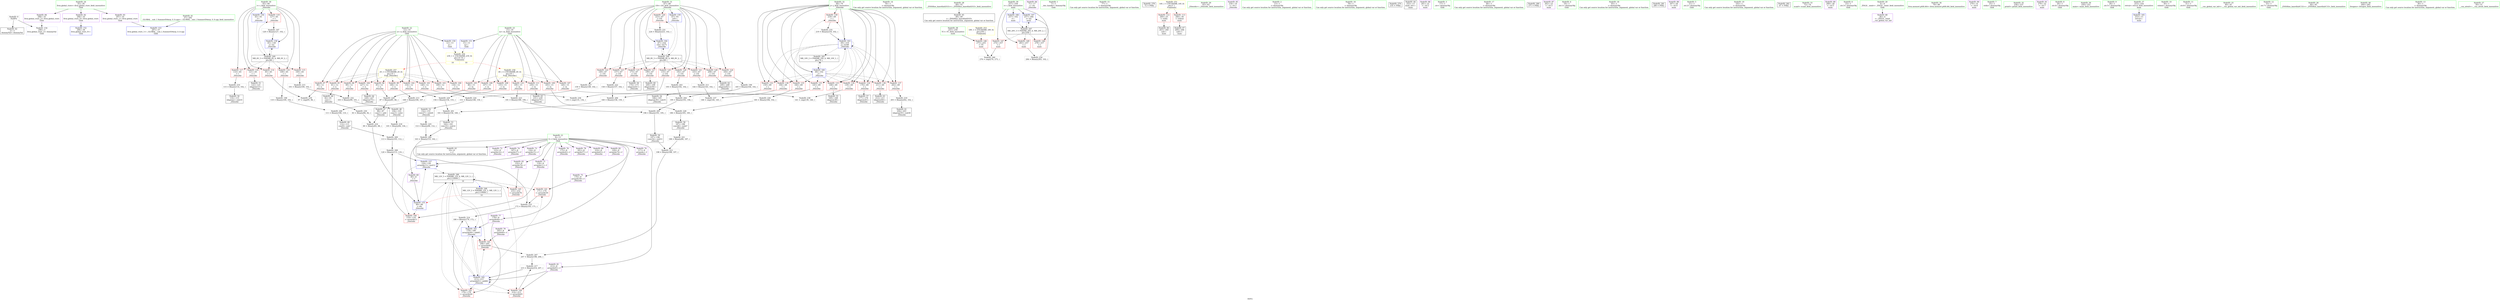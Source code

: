 digraph "SVFG" {
	label="SVFG";

	Node0x5602db6a8f30 [shape=record,color=grey,label="{NodeID: 0\nNullPtr}"];
	Node0x5602db6a8f30 -> Node0x5602db6c40f0[style=solid];
	Node0x5602db6a8f30 -> Node0x5602db6cbe10[style=solid];
	Node0x5602db6c4730 [shape=record,color=red,label="{NodeID: 97\n96\<--12\n\<--n\n_Z4workv\n}"];
	Node0x5602db6c4730 -> Node0x5602db6c95e0[style=solid];
	Node0x5602db6c2610 [shape=record,color=green,label="{NodeID: 14\n76\<--1\n\<--dummyObj\nCan only get source location for instruction, argument, global var or function.}"];
	Node0x5602db6c5290 [shape=record,color=red,label="{NodeID: 111\n230\<--15\n\<--m\n_Z4workv\n}"];
	Node0x5602db6c5290 -> Node0x5602db6c6450[style=solid];
	Node0x5602db6c3410 [shape=record,color=green,label="{NodeID: 28\n49\<--55\n_ZNSt8ios_base4InitD1Ev\<--_ZNSt8ios_base4InitD1Ev_field_insensitive\n}"];
	Node0x5602db6c3410 -> Node0x5602db6c43c0[style=solid];
	Node0x5602db6d0070 [shape=record,color=grey,label="{NodeID: 208\n120 = Binary(113, 119, )\n}"];
	Node0x5602db6d0070 -> Node0x5602db6cc0b0[style=solid];
	Node0x5602db6ca5c0 [shape=record,color=red,label="{NodeID: 125\n173\<--67\n\<--i16\n_Z4workv\n}"];
	Node0x5602db6ca5c0 -> Node0x5602db6c5d00[style=solid];
	Node0x5602db6c40f0 [shape=record,color=black,label="{NodeID: 42\n2\<--3\ndummyVal\<--dummyVal\n}"];
	Node0x5602db6d1570 [shape=record,color=grey,label="{NodeID: 222\n158 = Binary(157, 102, )\n}"];
	Node0x5602db6d1570 -> Node0x5602db6cfd70[style=solid];
	Node0x5602db6cb120 [shape=record,color=red,label="{NodeID: 139\n218\<--69\n\<--j\n_Z4workv\n}"];
	Node0x5602db6cb120 -> Node0x5602db6c8fe0[style=solid];
	Node0x5602db6c5d00 [shape=record,color=black,label="{NodeID: 56\n174\<--173\nidxprom41\<--\n_Z4workv\n}"];
	Node0x5602db6c9160 [shape=record,color=grey,label="{NodeID: 236\n135 = cmp(133, 134, )\n}"];
	Node0x5602db6cbd10 [shape=record,color=blue,label="{NodeID: 153\n297\<--37\nllvm.global_ctors_1\<--_GLOBAL__sub_I_SummerDAway_0_0.cpp\nGlob }"];
	Node0x5602db6c6860 [shape=record,color=purple,label="{NodeID: 70\n117\<--8\narrayidx\<--f\n_Z4workv\n}"];
	Node0x5602db6cc8d0 [shape=record,color=blue,label="{NodeID: 167\n257\<--284\ni\<--inc\nmain\n}"];
	Node0x5602db6cc8d0 -> Node0x5602db6ddff0[style=dashed];
	Node0x5602db6c73c0 [shape=record,color=purple,label="{NodeID: 84\n71\<--17\n\<--.str\n_Z4workv\n}"];
	Node0x5602db6a9140 [shape=record,color=green,label="{NodeID: 1\n7\<--1\n__dso_handle\<--dummyObj\nGlob }"];
	Node0x5602db6c4800 [shape=record,color=red,label="{NodeID: 98\n99\<--12\n\<--n\n_Z4workv\n}"];
	Node0x5602db6c4800 -> Node0x5602db6d2470[style=solid];
	Node0x5602db6c2710 [shape=record,color=green,label="{NodeID: 15\n77\<--1\n\<--dummyObj\nCan only get source location for instruction, argument, global var or function.}"];
	Node0x5602db6e9e50 [shape=record,color=black,label="{NodeID: 278\n72 = PHI()\n}"];
	Node0x5602db6c5360 [shape=record,color=red,label="{NodeID: 112\n260\<--25\n\<--stdin\nmain\n}"];
	Node0x5602db6c5360 -> Node0x5602db6c6520[style=solid];
	Node0x5602db6c3510 [shape=record,color=green,label="{NodeID: 29\n62\<--63\n_Z4workv\<--_Z4workv_field_insensitive\n}"];
	Node0x5602db6d01f0 [shape=record,color=grey,label="{NodeID: 209\n113 = Binary(105, 112, )\n}"];
	Node0x5602db6d01f0 -> Node0x5602db6d0070[style=solid];
	Node0x5602db6ca690 [shape=record,color=red,label="{NodeID: 126\n192\<--67\n\<--i16\n_Z4workv\n}"];
	Node0x5602db6ca690 -> Node0x5602db6c8a10[style=solid];
	Node0x5602db6c41f0 [shape=record,color=black,label="{NodeID: 43\n10\<--8\n\<--f\nCan only get source location for instruction, argument, global var or function.}"];
	Node0x5602db6d16f0 [shape=record,color=grey,label="{NodeID: 223\n191 = Binary(189, 190, )\n}"];
	Node0x5602db6d16f0 -> Node0x5602db6c8d10[style=solid];
	Node0x5602db6cb1f0 [shape=record,color=red,label="{NodeID: 140\n119\<--118\n\<--arrayidx11\n_Z4workv\n}"];
	Node0x5602db6cb1f0 -> Node0x5602db6d0070[style=solid];
	Node0x5602db6c5dd0 [shape=record,color=black,label="{NodeID: 57\n177\<--176\nidxprom43\<--\n_Z4workv\n}"];
	Node0x5602db6c92e0 [shape=record,color=grey,label="{NodeID: 237\n146 = cmp(144, 145, )\n}"];
	Node0x5602db6cbe10 [shape=record,color=blue, style = dotted,label="{NodeID: 154\n298\<--3\nllvm.global_ctors_2\<--dummyVal\nGlob }"];
	Node0x5602db6c6930 [shape=record,color=purple,label="{NodeID: 71\n118\<--8\narrayidx11\<--f\n_Z4workv\n}"];
	Node0x5602db6c6930 -> Node0x5602db6cb1f0[style=solid];
	Node0x5602db6df3f0 [shape=record,color=yellow,style=double,label="{NodeID: 251\n14V_1 = ENCHI(MR_14V_0)\npts\{1 \}\nFun[main]}"];
	Node0x5602db6df3f0 -> Node0x5602db6c5360[style=dashed];
	Node0x5602db6df3f0 -> Node0x5602db6c5430[style=dashed];
	Node0x5602db6c7490 [shape=record,color=purple,label="{NodeID: 85\n234\<--19\n\<--.str.1\n_Z4workv\n}"];
	Node0x5602db6c1730 [shape=record,color=green,label="{NodeID: 2\n13\<--1\n\<--dummyObj\nCan only get source location for instruction, argument, global var or function.}"];
	Node0x5602db6c48d0 [shape=record,color=red,label="{NodeID: 99\n106\<--12\n\<--n\n_Z4workv\n}"];
	Node0x5602db6c48d0 -> Node0x5602db6d07f0[style=solid];
	Node0x5602db6c2810 [shape=record,color=green,label="{NodeID: 16\n78\<--1\n\<--dummyObj\nCan only get source location for instruction, argument, global var or function.}"];
	Node0x5602db6e9f50 [shape=record,color=black,label="{NodeID: 279\n235 = PHI()\n}"];
	Node0x5602db6c5430 [shape=record,color=red,label="{NodeID: 113\n266\<--30\n\<--stdout\nmain\n}"];
	Node0x5602db6c5430 -> Node0x5602db6c65f0[style=solid];
	Node0x5602db6c3610 [shape=record,color=green,label="{NodeID: 30\n65\<--66\ni\<--i_field_insensitive\n_Z4workv\n}"];
	Node0x5602db6c3610 -> Node0x5602db6c5500[style=solid];
	Node0x5602db6c3610 -> Node0x5602db6c55d0[style=solid];
	Node0x5602db6c3610 -> Node0x5602db6c9e70[style=solid];
	Node0x5602db6c3610 -> Node0x5602db6c9f40[style=solid];
	Node0x5602db6c3610 -> Node0x5602db6ca010[style=solid];
	Node0x5602db6c3610 -> Node0x5602db6ca0e0[style=solid];
	Node0x5602db6c3610 -> Node0x5602db6cbfe0[style=solid];
	Node0x5602db6c3610 -> Node0x5602db6cc180[style=solid];
	Node0x5602db6d0370 [shape=record,color=grey,label="{NodeID: 210\n115 = Binary(114, 102, )\n}"];
	Node0x5602db6d0370 -> Node0x5602db6c5820[style=solid];
	Node0x5602db6ca760 [shape=record,color=red,label="{NodeID: 127\n199\<--67\n\<--i16\n_Z4workv\n}"];
	Node0x5602db6ca760 -> Node0x5602db6c6040[style=solid];
	Node0x5602db6c42f0 [shape=record,color=black,label="{NodeID: 44\n252\<--13\nmain_ret\<--\nmain\n}"];
	Node0x5602db6d1870 [shape=record,color=grey,label="{NodeID: 224\n151 = Binary(148, 150, )\n}"];
	Node0x5602db6d1870 -> Node0x5602db6c59c0[style=solid];
	Node0x5602db6cb2c0 [shape=record,color=red,label="{NodeID: 141\n171\<--170\n\<--arrayidx39\n_Z4workv\n}"];
	Node0x5602db6cb2c0 -> Node0x5602db6d25f0[style=solid];
	Node0x5602db6c5ea0 [shape=record,color=black,label="{NodeID: 58\n187\<--186\nconv48\<--sub47\n_Z4workv\n}"];
	Node0x5602db6c5ea0 -> Node0x5602db6d13f0[style=solid];
	Node0x5602db6c9460 [shape=record,color=grey,label="{NodeID: 238\n141 = cmp(139, 140, )\n}"];
	Node0x5602db6cbf10 [shape=record,color=blue,label="{NodeID: 155\n90\<--89\n\<--div\n_Z4workv\n}"];
	Node0x5602db6cbf10 -> Node0x5602db6cb1f0[style=dashed];
	Node0x5602db6cbf10 -> Node0x5602db6cc0b0[style=dashed];
	Node0x5602db6cbf10 -> Node0x5602db6ddaf0[style=dashed];
	Node0x5602db6c6a00 [shape=record,color=purple,label="{NodeID: 72\n123\<--8\narrayidx14\<--f\n_Z4workv\n}"];
	Node0x5602db6c7560 [shape=record,color=purple,label="{NodeID: 86\n261\<--21\n\<--.str.2\nmain\n}"];
	Node0x5602db6c17c0 [shape=record,color=green,label="{NodeID: 3\n17\<--1\n.str\<--dummyObj\nGlob }"];
	Node0x5602db6c49a0 [shape=record,color=red,label="{NodeID: 100\n134\<--12\n\<--n\n_Z4workv\n}"];
	Node0x5602db6c49a0 -> Node0x5602db6c9160[style=solid];
	Node0x5602db6c2910 [shape=record,color=green,label="{NodeID: 17\n84\<--1\n\<--dummyObj\nCan only get source location for instruction, argument, global var or function.}"];
	Node0x5602db6ea050 [shape=record,color=black,label="{NodeID: 280\n271 = PHI()\n}"];
	Node0x5602db6c8110 [shape=record,color=grey,label="{NodeID: 197\n128 = Binary(127, 102, )\n}"];
	Node0x5602db6c8110 -> Node0x5602db6cc180[style=solid];
	Node0x5602db6c5500 [shape=record,color=red,label="{NodeID: 114\n95\<--65\n\<--i\n_Z4workv\n}"];
	Node0x5602db6c5500 -> Node0x5602db6c95e0[style=solid];
	Node0x5602db6c36e0 [shape=record,color=green,label="{NodeID: 31\n67\<--68\ni16\<--i16_field_insensitive\n_Z4workv\n}"];
	Node0x5602db6c36e0 -> Node0x5602db6ca1b0[style=solid];
	Node0x5602db6c36e0 -> Node0x5602db6ca280[style=solid];
	Node0x5602db6c36e0 -> Node0x5602db6ca350[style=solid];
	Node0x5602db6c36e0 -> Node0x5602db6ca420[style=solid];
	Node0x5602db6c36e0 -> Node0x5602db6ca4f0[style=solid];
	Node0x5602db6c36e0 -> Node0x5602db6ca5c0[style=solid];
	Node0x5602db6c36e0 -> Node0x5602db6ca690[style=solid];
	Node0x5602db6c36e0 -> Node0x5602db6ca760[style=solid];
	Node0x5602db6c36e0 -> Node0x5602db6ca830[style=solid];
	Node0x5602db6c36e0 -> Node0x5602db6ca900[style=solid];
	Node0x5602db6c36e0 -> Node0x5602db6cc250[style=solid];
	Node0x5602db6c36e0 -> Node0x5602db6cc660[style=solid];
	Node0x5602db6d04f0 [shape=record,color=grey,label="{NodeID: 211\n144 = Binary(143, 102, )\n}"];
	Node0x5602db6d04f0 -> Node0x5602db6c92e0[style=solid];
	Node0x5602db6ca830 [shape=record,color=red,label="{NodeID: 128\n208\<--67\n\<--i16\n_Z4workv\n}"];
	Node0x5602db6ca830 -> Node0x5602db6c61e0[style=solid];
	Node0x5602db6c43c0 [shape=record,color=black,label="{NodeID: 45\n48\<--49\n\<--_ZNSt8ios_base4InitD1Ev\nCan only get source location for instruction, argument, global var or function.}"];
	Node0x5602db6d19f0 [shape=record,color=grey,label="{NodeID: 225\n153 = Binary(84, 152, )\n}"];
	Node0x5602db6d19f0 -> Node0x5602db6c8890[style=solid];
	Node0x5602db6cb390 [shape=record,color=red,label="{NodeID: 142\n179\<--178\n\<--arrayidx44\n_Z4workv\n}"];
	Node0x5602db6cb390 -> Node0x5602db6d0970[style=solid];
	Node0x5602db6c5f70 [shape=record,color=black,label="{NodeID: 59\n197\<--196\nconv54\<--sub53\n_Z4workv\n}"];
	Node0x5602db6c5f70 -> Node0x5602db6d0670[style=solid];
	Node0x5602db6c95e0 [shape=record,color=grey,label="{NodeID: 239\n97 = cmp(95, 96, )\n}"];
	Node0x5602db6cbfe0 [shape=record,color=blue,label="{NodeID: 156\n65\<--93\ni\<--\n_Z4workv\n}"];
	Node0x5602db6cbfe0 -> Node0x5602db6de9f0[style=dashed];
	Node0x5602db6c6ad0 [shape=record,color=purple,label="{NodeID: 73\n124\<--8\narrayidx15\<--f\n_Z4workv\n}"];
	Node0x5602db6c6ad0 -> Node0x5602db6cc0b0[style=solid];
	Node0x5602db6dfff0 [shape=record,color=yellow,style=double,label="{NodeID: 253\n18V_1 = ENCHI(MR_18V_0)\npts\{256 \}\nFun[main]}"];
	Node0x5602db6dfff0 -> Node0x5602db6cb6d0[style=dashed];
	Node0x5602db6c7630 [shape=record,color=purple,label="{NodeID: 87\n262\<--23\n\<--.str.3\nmain\n}"];
	Node0x5602db6c1850 [shape=record,color=green,label="{NodeID: 4\n19\<--1\n.str.1\<--dummyObj\nGlob }"];
	Node0x5602db6c4a70 [shape=record,color=red,label="{NodeID: 101\n148\<--12\n\<--n\n_Z4workv\n}"];
	Node0x5602db6c4a70 -> Node0x5602db6d1870[style=solid];
	Node0x5602db6c2a10 [shape=record,color=green,label="{NodeID: 18\n93\<--1\n\<--dummyObj\nCan only get source location for instruction, argument, global var or function.}"];
	Node0x5602db6ea150 [shape=record,color=black,label="{NodeID: 281\n280 = PHI()\n}"];
	Node0x5602db6c8290 [shape=record,color=grey,label="{NodeID: 198\n110 = Binary(109, 102, )\n}"];
	Node0x5602db6c8290 -> Node0x5602db6c8590[style=solid];
	Node0x5602db6c55d0 [shape=record,color=red,label="{NodeID: 115\n100\<--65\n\<--i\n_Z4workv\n}"];
	Node0x5602db6c55d0 -> Node0x5602db6d0af0[style=solid];
	Node0x5602db6c37b0 [shape=record,color=green,label="{NodeID: 32\n69\<--70\nj\<--j_field_insensitive\n_Z4workv\n}"];
	Node0x5602db6c37b0 -> Node0x5602db6ca9d0[style=solid];
	Node0x5602db6c37b0 -> Node0x5602db6caaa0[style=solid];
	Node0x5602db6c37b0 -> Node0x5602db6cab70[style=solid];
	Node0x5602db6c37b0 -> Node0x5602db6cac40[style=solid];
	Node0x5602db6c37b0 -> Node0x5602db6cad10[style=solid];
	Node0x5602db6c37b0 -> Node0x5602db6cade0[style=solid];
	Node0x5602db6c37b0 -> Node0x5602db6caeb0[style=solid];
	Node0x5602db6c37b0 -> Node0x5602db6caf80[style=solid];
	Node0x5602db6c37b0 -> Node0x5602db6cb050[style=solid];
	Node0x5602db6c37b0 -> Node0x5602db6cb120[style=solid];
	Node0x5602db6c37b0 -> Node0x5602db6cc320[style=solid];
	Node0x5602db6c37b0 -> Node0x5602db6cc590[style=solid];
	Node0x5602db6d0670 [shape=record,color=grey,label="{NodeID: 212\n198 = Binary(188, 197, )\n}"];
	Node0x5602db6d0670 -> Node0x5602db6cfef0[style=solid];
	Node0x5602db6ca900 [shape=record,color=red,label="{NodeID: 129\n223\<--67\n\<--i16\n_Z4workv\n}"];
	Node0x5602db6ca900 -> Node0x5602db6d22f0[style=solid];
	Node0x5602db6c44c0 [shape=record,color=black,label="{NodeID: 46\n82\<--81\nconv\<--\n_Z4workv\n}"];
	Node0x5602db6c44c0 -> Node0x5602db6d2170[style=solid];
	Node0x5602db6d1b70 [shape=record,color=grey,label="{NodeID: 226\n185 = Binary(184, 102, )\n}"];
	Node0x5602db6d1b70 -> Node0x5602db6d1e70[style=solid];
	Node0x5602db6cb460 [shape=record,color=red,label="{NodeID: 143\n206\<--205\n\<--arrayidx60\n_Z4workv\n}"];
	Node0x5602db6cb460 -> Node0x5602db6cfef0[style=solid];
	Node0x5602db6c6040 [shape=record,color=black,label="{NodeID: 60\n200\<--199\nidxprom56\<--\n_Z4workv\n}"];
	Node0x5602db6c9760 [shape=record,color=grey,label="{NodeID: 240\n276 = cmp(274, 275, )\n}"];
	Node0x5602db6cc0b0 [shape=record,color=blue,label="{NodeID: 157\n124\<--120\narrayidx15\<--mul12\n_Z4workv\n}"];
	Node0x5602db6cc0b0 -> Node0x5602db6cb1f0[style=dashed];
	Node0x5602db6cc0b0 -> Node0x5602db6cc0b0[style=dashed];
	Node0x5602db6cc0b0 -> Node0x5602db6ddaf0[style=dashed];
	Node0x5602db6c6ba0 [shape=record,color=purple,label="{NodeID: 74\n167\<--8\narrayidx37\<--f\n_Z4workv\n}"];
	Node0x5602db6c7700 [shape=record,color=purple,label="{NodeID: 88\n267\<--26\n\<--.str.4\nmain\n}"];
	Node0x5602db6c18e0 [shape=record,color=green,label="{NodeID: 5\n21\<--1\n.str.2\<--dummyObj\nGlob }"];
	Node0x5602db6c4b40 [shape=record,color=red,label="{NodeID: 102\n154\<--12\n\<--n\n_Z4workv\n}"];
	Node0x5602db6c4b40 -> Node0x5602db6d1270[style=solid];
	Node0x5602db6c2b10 [shape=record,color=green,label="{NodeID: 19\n102\<--1\n\<--dummyObj\nCan only get source location for instruction, argument, global var or function.}"];
	Node0x5602db6ead80 [shape=record,color=black,label="{NodeID: 282\n47 = PHI()\n}"];
	Node0x5602db6c8410 [shape=record,color=grey,label="{NodeID: 199\n165 = Binary(164, 102, )\n}"];
	Node0x5602db6c8410 -> Node0x5602db6c5b60[style=solid];
	Node0x5602db6c9e70 [shape=record,color=red,label="{NodeID: 116\n109\<--65\n\<--i\n_Z4workv\n}"];
	Node0x5602db6c9e70 -> Node0x5602db6c8290[style=solid];
	Node0x5602db6c3880 [shape=record,color=green,label="{NodeID: 33\n73\<--74\nscanf\<--scanf_field_insensitive\n}"];
	Node0x5602db6d07f0 [shape=record,color=grey,label="{NodeID: 213\n108 = Binary(106, 107, )\n}"];
	Node0x5602db6d07f0 -> Node0x5602db6c8590[style=solid];
	Node0x5602db6ca9d0 [shape=record,color=red,label="{NodeID: 130\n139\<--69\n\<--j\n_Z4workv\n}"];
	Node0x5602db6ca9d0 -> Node0x5602db6c9460[style=solid];
	Node0x5602db6c4590 [shape=record,color=black,label="{NodeID: 47\n88\<--87\nconv1\<--add\n_Z4workv\n}"];
	Node0x5602db6c4590 -> Node0x5602db6d0c70[style=solid];
	Node0x5602db6d1cf0 [shape=record,color=grey,label="{NodeID: 227\n150 = Binary(149, 102, )\n}"];
	Node0x5602db6d1cf0 -> Node0x5602db6d1870[style=solid];
	Node0x5602db6cb530 [shape=record,color=red,label="{NodeID: 144\n214\<--213\n\<--arrayidx65\n_Z4workv\n}"];
	Node0x5602db6cb530 -> Node0x5602db6d0df0[style=solid];
	Node0x5602db6c6110 [shape=record,color=black,label="{NodeID: 61\n204\<--203\nidxprom59\<--sub58\n_Z4workv\n}"];
	Node0x5602db6cc180 [shape=record,color=blue,label="{NodeID: 158\n65\<--128\ni\<--inc\n_Z4workv\n}"];
	Node0x5602db6cc180 -> Node0x5602db6de9f0[style=dashed];
	Node0x5602db6c6c70 [shape=record,color=purple,label="{NodeID: 75\n170\<--8\narrayidx39\<--f\n_Z4workv\n}"];
	Node0x5602db6c6c70 -> Node0x5602db6cb2c0[style=solid];
	Node0x5602db6c77d0 [shape=record,color=purple,label="{NodeID: 89\n268\<--28\n\<--.str.5\nmain\n}"];
	Node0x5602db6c2120 [shape=record,color=green,label="{NodeID: 6\n23\<--1\n.str.3\<--dummyObj\nGlob }"];
	Node0x5602db6c4c10 [shape=record,color=red,label="{NodeID: 103\n189\<--12\n\<--n\n_Z4workv\n}"];
	Node0x5602db6c4c10 -> Node0x5602db6d16f0[style=solid];
	Node0x5602db6c2c10 [shape=record,color=green,label="{NodeID: 20\n4\<--6\n_ZStL8__ioinit\<--_ZStL8__ioinit_field_insensitive\nGlob }"];
	Node0x5602db6c2c10 -> Node0x5602db6c66c0[style=solid];
	Node0x5602db6c8590 [shape=record,color=grey,label="{NodeID: 200\n111 = Binary(108, 110, )\n}"];
	Node0x5602db6c8590 -> Node0x5602db6c5750[style=solid];
	Node0x5602db6c9f40 [shape=record,color=red,label="{NodeID: 117\n114\<--65\n\<--i\n_Z4workv\n}"];
	Node0x5602db6c9f40 -> Node0x5602db6d0370[style=solid];
	Node0x5602db6c3980 [shape=record,color=green,label="{NodeID: 34\n79\<--80\nllvm.memset.p0i8.i64\<--llvm.memset.p0i8.i64_field_insensitive\n}"];
	Node0x5602db6d0970 [shape=record,color=grey,label="{NodeID: 214\n180 = Binary(179, 172, )\n}"];
	Node0x5602db6d0970 -> Node0x5602db6cc3f0[style=solid];
	Node0x5602db6caaa0 [shape=record,color=red,label="{NodeID: 131\n145\<--69\n\<--j\n_Z4workv\n}"];
	Node0x5602db6caaa0 -> Node0x5602db6c92e0[style=solid];
	Node0x5602db6c5680 [shape=record,color=black,label="{NodeID: 48\n104\<--103\nconv3\<--sub2\n_Z4workv\n}"];
	Node0x5602db6c5680 -> Node0x5602db6d0f70[style=solid];
	Node0x5602db6d1e70 [shape=record,color=grey,label="{NodeID: 228\n186 = Binary(183, 185, )\n}"];
	Node0x5602db6d1e70 -> Node0x5602db6c5ea0[style=solid];
	Node0x5602db6cb600 [shape=record,color=red,label="{NodeID: 145\n233\<--232\n\<--arrayidx76\n_Z4workv\n}"];
	Node0x5602db6c61e0 [shape=record,color=black,label="{NodeID: 62\n209\<--208\nidxprom62\<--\n_Z4workv\n}"];
	Node0x5602db6cc250 [shape=record,color=blue,label="{NodeID: 159\n67\<--93\ni16\<--\n_Z4workv\n}"];
	Node0x5602db6cc250 -> Node0x5602db6dd0f0[style=dashed];
	Node0x5602db6c6d40 [shape=record,color=purple,label="{NodeID: 76\n175\<--8\narrayidx42\<--f\n_Z4workv\n}"];
	Node0x5602db6e0290 [shape=record,color=yellow,style=double,label="{NodeID: 256\n23V_1 = ENCHI(MR_23V_0)\npts\{14 16 \}\nFun[main]|{<s0>10|<s1>10}}"];
	Node0x5602db6e0290:s0 -> Node0x5602db6e03a0[style=dashed,color=red];
	Node0x5602db6e0290:s1 -> Node0x5602db6e04b0[style=dashed,color=red];
	Node0x5602db6c78a0 [shape=record,color=purple,label="{NodeID: 90\n270\<--31\n\<--.str.6\nmain\n}"];
	Node0x5602db6c21b0 [shape=record,color=green,label="{NodeID: 7\n25\<--1\nstdin\<--dummyObj\nGlob }"];
	Node0x5602db6c4ce0 [shape=record,color=red,label="{NodeID: 104\n227\<--12\n\<--n\n_Z4workv\n}"];
	Node0x5602db6c4ce0 -> Node0x5602db6c6380[style=solid];
	Node0x5602db6c2d10 [shape=record,color=green,label="{NodeID: 21\n8\<--11\nf\<--f_field_insensitive\nGlob }"];
	Node0x5602db6c2d10 -> Node0x5602db6c41f0[style=solid];
	Node0x5602db6c2d10 -> Node0x5602db6c6790[style=solid];
	Node0x5602db6c2d10 -> Node0x5602db6c6860[style=solid];
	Node0x5602db6c2d10 -> Node0x5602db6c6930[style=solid];
	Node0x5602db6c2d10 -> Node0x5602db6c6a00[style=solid];
	Node0x5602db6c2d10 -> Node0x5602db6c6ad0[style=solid];
	Node0x5602db6c2d10 -> Node0x5602db6c6ba0[style=solid];
	Node0x5602db6c2d10 -> Node0x5602db6c6c70[style=solid];
	Node0x5602db6c2d10 -> Node0x5602db6c6d40[style=solid];
	Node0x5602db6c2d10 -> Node0x5602db6c6e10[style=solid];
	Node0x5602db6c2d10 -> Node0x5602db6c6ee0[style=solid];
	Node0x5602db6c2d10 -> Node0x5602db6c6fb0[style=solid];
	Node0x5602db6c2d10 -> Node0x5602db6c7080[style=solid];
	Node0x5602db6c2d10 -> Node0x5602db6c7150[style=solid];
	Node0x5602db6c2d10 -> Node0x5602db6c7220[style=solid];
	Node0x5602db6c2d10 -> Node0x5602db6c72f0[style=solid];
	Node0x5602db6c8710 [shape=record,color=grey,label="{NodeID: 201\n161 = Binary(156, 160, )\n}"];
	Node0x5602db6c8710 -> Node0x5602db6c5a90[style=solid];
	Node0x5602db6ca010 [shape=record,color=red,label="{NodeID: 118\n121\<--65\n\<--i\n_Z4workv\n}"];
	Node0x5602db6ca010 -> Node0x5602db6c58f0[style=solid];
	Node0x5602db6c3a80 [shape=record,color=green,label="{NodeID: 35\n236\<--237\nprintf\<--printf_field_insensitive\n}"];
	Node0x5602db6d0af0 [shape=record,color=grey,label="{NodeID: 215\n101 = Binary(100, 102, )\n}"];
	Node0x5602db6d0af0 -> Node0x5602db6d2470[style=solid];
	Node0x5602db6cab70 [shape=record,color=red,label="{NodeID: 132\n159\<--69\n\<--j\n_Z4workv\n}"];
	Node0x5602db6cab70 -> Node0x5602db6cfd70[style=solid];
	Node0x5602db6c5750 [shape=record,color=black,label="{NodeID: 49\n112\<--111\nconv8\<--sub7\n_Z4workv\n}"];
	Node0x5602db6c5750 -> Node0x5602db6d01f0[style=solid];
	Node0x5602db6d1ff0 [shape=record,color=grey,label="{NodeID: 229\n87 = Binary(85, 86, )\n}"];
	Node0x5602db6d1ff0 -> Node0x5602db6c4590[style=solid];
	Node0x5602db6cb6d0 [shape=record,color=red,label="{NodeID: 146\n275\<--255\n\<--TC\nmain\n}"];
	Node0x5602db6cb6d0 -> Node0x5602db6c9760[style=solid];
	Node0x5602db6c62b0 [shape=record,color=black,label="{NodeID: 63\n212\<--211\nidxprom64\<--\n_Z4workv\n}"];
	Node0x5602db6cc320 [shape=record,color=blue,label="{NodeID: 160\n69\<--102\nj\<--\n_Z4workv\n}"];
	Node0x5602db6cc320 -> Node0x5602db6ca9d0[style=dashed];
	Node0x5602db6cc320 -> Node0x5602db6caaa0[style=dashed];
	Node0x5602db6cc320 -> Node0x5602db6cab70[style=dashed];
	Node0x5602db6cc320 -> Node0x5602db6cac40[style=dashed];
	Node0x5602db6cc320 -> Node0x5602db6cad10[style=dashed];
	Node0x5602db6cc320 -> Node0x5602db6cade0[style=dashed];
	Node0x5602db6cc320 -> Node0x5602db6caeb0[style=dashed];
	Node0x5602db6cc320 -> Node0x5602db6caf80[style=dashed];
	Node0x5602db6cc320 -> Node0x5602db6cb050[style=dashed];
	Node0x5602db6cc320 -> Node0x5602db6cb120[style=dashed];
	Node0x5602db6cc320 -> Node0x5602db6cc590[style=dashed];
	Node0x5602db6cc320 -> Node0x5602db6dd5f0[style=dashed];
	Node0x5602db6c6e10 [shape=record,color=purple,label="{NodeID: 77\n178\<--8\narrayidx44\<--f\n_Z4workv\n}"];
	Node0x5602db6c6e10 -> Node0x5602db6cb390[style=solid];
	Node0x5602db6c6e10 -> Node0x5602db6cc3f0[style=solid];
	Node0x5602db6e03a0 [shape=record,color=yellow,style=double,label="{NodeID: 257\n2V_1 = ENCHI(MR_2V_0)\npts\{14 \}\nFun[_Z4workv]}"];
	Node0x5602db6e03a0 -> Node0x5602db6c7d40[style=dashed];
	Node0x5602db6e03a0 -> Node0x5602db6c4660[style=dashed];
	Node0x5602db6e03a0 -> Node0x5602db6c4730[style=dashed];
	Node0x5602db6e03a0 -> Node0x5602db6c4800[style=dashed];
	Node0x5602db6e03a0 -> Node0x5602db6c48d0[style=dashed];
	Node0x5602db6e03a0 -> Node0x5602db6c49a0[style=dashed];
	Node0x5602db6e03a0 -> Node0x5602db6c4a70[style=dashed];
	Node0x5602db6e03a0 -> Node0x5602db6c4b40[style=dashed];
	Node0x5602db6e03a0 -> Node0x5602db6c4c10[style=dashed];
	Node0x5602db6e03a0 -> Node0x5602db6c4ce0[style=dashed];
	Node0x5602db6c7970 [shape=record,color=purple,label="{NodeID: 91\n279\<--33\n\<--.str.7\nmain\n}"];
	Node0x5602db6c2240 [shape=record,color=green,label="{NodeID: 8\n26\<--1\n.str.4\<--dummyObj\nGlob }"];
	Node0x5602db6c4db0 [shape=record,color=red,label="{NodeID: 105\n86\<--15\n\<--m\n_Z4workv\n}"];
	Node0x5602db6c4db0 -> Node0x5602db6d1ff0[style=solid];
	Node0x5602db6c2e10 [shape=record,color=green,label="{NodeID: 22\n12\<--14\nn\<--n_field_insensitive\nGlob }"];
	Node0x5602db6c2e10 -> Node0x5602db6c7d40[style=solid];
	Node0x5602db6c2e10 -> Node0x5602db6c4660[style=solid];
	Node0x5602db6c2e10 -> Node0x5602db6c4730[style=solid];
	Node0x5602db6c2e10 -> Node0x5602db6c4800[style=solid];
	Node0x5602db6c2e10 -> Node0x5602db6c48d0[style=solid];
	Node0x5602db6c2e10 -> Node0x5602db6c49a0[style=solid];
	Node0x5602db6c2e10 -> Node0x5602db6c4a70[style=solid];
	Node0x5602db6c2e10 -> Node0x5602db6c4b40[style=solid];
	Node0x5602db6c2e10 -> Node0x5602db6c4c10[style=solid];
	Node0x5602db6c2e10 -> Node0x5602db6c4ce0[style=solid];
	Node0x5602db6c2e10 -> Node0x5602db6cba10[style=solid];
	Node0x5602db6c8890 [shape=record,color=grey,label="{NodeID: 202\n163 = Binary(153, 162, )\n}"];
	Node0x5602db6c8890 -> Node0x5602db6d25f0[style=solid];
	Node0x5602db6ca0e0 [shape=record,color=red,label="{NodeID: 119\n127\<--65\n\<--i\n_Z4workv\n}"];
	Node0x5602db6ca0e0 -> Node0x5602db6c8110[style=solid];
	Node0x5602db6c3b80 [shape=record,color=green,label="{NodeID: 36\n250\<--251\nmain\<--main_field_insensitive\n}"];
	Node0x5602db6d0c70 [shape=record,color=grey,label="{NodeID: 216\n89 = Binary(83, 88, )\n}"];
	Node0x5602db6d0c70 -> Node0x5602db6cbf10[style=solid];
	Node0x5602db6cac40 [shape=record,color=red,label="{NodeID: 133\n168\<--69\n\<--j\n_Z4workv\n}"];
	Node0x5602db6cac40 -> Node0x5602db6c5c30[style=solid];
	Node0x5602db6c5820 [shape=record,color=black,label="{NodeID: 50\n116\<--115\nidxprom\<--sub10\n_Z4workv\n}"];
	Node0x5602db6d2170 [shape=record,color=grey,label="{NodeID: 230\n83 = Binary(84, 82, )\n}"];
	Node0x5602db6d2170 -> Node0x5602db6d0c70[style=solid];
	Node0x5602db6cb7a0 [shape=record,color=red,label="{NodeID: 147\n274\<--257\n\<--i\nmain\n}"];
	Node0x5602db6cb7a0 -> Node0x5602db6c9760[style=solid];
	Node0x5602db6c6380 [shape=record,color=black,label="{NodeID: 64\n228\<--227\nidxprom73\<--\n_Z4workv\n}"];
	Node0x5602db6dd0f0 [shape=record,color=black,label="{NodeID: 244\nMR_8V_3 = PHI(MR_8V_4, MR_8V_2, )\npts\{68 \}\n}"];
	Node0x5602db6dd0f0 -> Node0x5602db6ca1b0[style=dashed];
	Node0x5602db6dd0f0 -> Node0x5602db6ca280[style=dashed];
	Node0x5602db6dd0f0 -> Node0x5602db6ca350[style=dashed];
	Node0x5602db6dd0f0 -> Node0x5602db6ca420[style=dashed];
	Node0x5602db6dd0f0 -> Node0x5602db6ca4f0[style=dashed];
	Node0x5602db6dd0f0 -> Node0x5602db6ca5c0[style=dashed];
	Node0x5602db6dd0f0 -> Node0x5602db6ca690[style=dashed];
	Node0x5602db6dd0f0 -> Node0x5602db6ca760[style=dashed];
	Node0x5602db6dd0f0 -> Node0x5602db6ca830[style=dashed];
	Node0x5602db6dd0f0 -> Node0x5602db6ca900[style=dashed];
	Node0x5602db6dd0f0 -> Node0x5602db6cc660[style=dashed];
	Node0x5602db6cc3f0 [shape=record,color=blue,label="{NodeID: 161\n178\<--180\narrayidx44\<--add45\n_Z4workv\n}"];
	Node0x5602db6cc3f0 -> Node0x5602db6cb460[style=dashed];
	Node0x5602db6cc3f0 -> Node0x5602db6cb530[style=dashed];
	Node0x5602db6cc3f0 -> Node0x5602db6cc4c0[style=dashed];
	Node0x5602db6c6ee0 [shape=record,color=purple,label="{NodeID: 78\n201\<--8\narrayidx57\<--f\n_Z4workv\n}"];
	Node0x5602db6e04b0 [shape=record,color=yellow,style=double,label="{NodeID: 258\n4V_1 = ENCHI(MR_4V_0)\npts\{16 \}\nFun[_Z4workv]}"];
	Node0x5602db6e04b0 -> Node0x5602db6c4db0[style=dashed];
	Node0x5602db6e04b0 -> Node0x5602db6c4e80[style=dashed];
	Node0x5602db6e04b0 -> Node0x5602db6c4f50[style=dashed];
	Node0x5602db6e04b0 -> Node0x5602db6c5020[style=dashed];
	Node0x5602db6e04b0 -> Node0x5602db6c50f0[style=dashed];
	Node0x5602db6e04b0 -> Node0x5602db6c51c0[style=dashed];
	Node0x5602db6e04b0 -> Node0x5602db6c5290[style=dashed];
	Node0x5602db6c7a40 [shape=record,color=purple,label="{NodeID: 92\n296\<--35\nllvm.global_ctors_0\<--llvm.global_ctors\nGlob }"];
	Node0x5602db6c7a40 -> Node0x5602db6cbc10[style=solid];
	Node0x5602db6c22d0 [shape=record,color=green,label="{NodeID: 9\n28\<--1\n.str.5\<--dummyObj\nGlob }"];
	Node0x5602db6c4e80 [shape=record,color=red,label="{NodeID: 106\n107\<--15\n\<--m\n_Z4workv\n}"];
	Node0x5602db6c4e80 -> Node0x5602db6d07f0[style=solid];
	Node0x5602db6c2f10 [shape=record,color=green,label="{NodeID: 23\n15\<--16\nm\<--m_field_insensitive\nGlob }"];
	Node0x5602db6c2f10 -> Node0x5602db6c4db0[style=solid];
	Node0x5602db6c2f10 -> Node0x5602db6c4e80[style=solid];
	Node0x5602db6c2f10 -> Node0x5602db6c4f50[style=solid];
	Node0x5602db6c2f10 -> Node0x5602db6c5020[style=solid];
	Node0x5602db6c2f10 -> Node0x5602db6c50f0[style=solid];
	Node0x5602db6c2f10 -> Node0x5602db6c51c0[style=solid];
	Node0x5602db6c2f10 -> Node0x5602db6c5290[style=solid];
	Node0x5602db6c2f10 -> Node0x5602db6cbb10[style=solid];
	Node0x5602db6c8a10 [shape=record,color=grey,label="{NodeID: 203\n193 = Binary(192, 102, )\n}"];
	Node0x5602db6c8a10 -> Node0x5602db6c8b90[style=solid];
	Node0x5602db6ca1b0 [shape=record,color=red,label="{NodeID: 120\n133\<--67\n\<--i16\n_Z4workv\n}"];
	Node0x5602db6ca1b0 -> Node0x5602db6c9160[style=solid];
	Node0x5602db6c3c80 [shape=record,color=green,label="{NodeID: 37\n253\<--254\nretval\<--retval_field_insensitive\nmain\n}"];
	Node0x5602db6c3c80 -> Node0x5602db6cc730[style=solid];
	Node0x5602db6d0df0 [shape=record,color=grey,label="{NodeID: 217\n215 = Binary(214, 207, )\n}"];
	Node0x5602db6d0df0 -> Node0x5602db6cc4c0[style=solid];
	Node0x5602db6cad10 [shape=record,color=red,label="{NodeID: 134\n176\<--69\n\<--j\n_Z4workv\n}"];
	Node0x5602db6cad10 -> Node0x5602db6c5dd0[style=solid];
	Node0x5602db6c58f0 [shape=record,color=black,label="{NodeID: 51\n122\<--121\nidxprom13\<--\n_Z4workv\n}"];
	Node0x5602db6d22f0 [shape=record,color=grey,label="{NodeID: 231\n224 = Binary(223, 102, )\n}"];
	Node0x5602db6d22f0 -> Node0x5602db6cc660[style=solid];
	Node0x5602db6cb870 [shape=record,color=red,label="{NodeID: 148\n278\<--257\n\<--i\nmain\n}"];
	Node0x5602db6c6450 [shape=record,color=black,label="{NodeID: 65\n231\<--230\nidxprom75\<--\n_Z4workv\n}"];
	Node0x5602db6dd5f0 [shape=record,color=black,label="{NodeID: 245\nMR_10V_2 = PHI(MR_10V_4, MR_10V_1, )\npts\{70 \}\n}"];
	Node0x5602db6dd5f0 -> Node0x5602db6cc320[style=dashed];
	Node0x5602db6cc4c0 [shape=record,color=blue,label="{NodeID: 162\n213\<--215\narrayidx65\<--add66\n_Z4workv\n}"];
	Node0x5602db6cc4c0 -> Node0x5602db6cb2c0[style=dashed];
	Node0x5602db6cc4c0 -> Node0x5602db6cb390[style=dashed];
	Node0x5602db6cc4c0 -> Node0x5602db6cb460[style=dashed];
	Node0x5602db6cc4c0 -> Node0x5602db6cb530[style=dashed];
	Node0x5602db6cc4c0 -> Node0x5602db6cc3f0[style=dashed];
	Node0x5602db6cc4c0 -> Node0x5602db6cc4c0[style=dashed];
	Node0x5602db6cc4c0 -> Node0x5602db6ddaf0[style=dashed];
	Node0x5602db6c6fb0 [shape=record,color=purple,label="{NodeID: 79\n205\<--8\narrayidx60\<--f\n_Z4workv\n}"];
	Node0x5602db6c6fb0 -> Node0x5602db6cb460[style=solid];
	Node0x5602db6c7b40 [shape=record,color=purple,label="{NodeID: 93\n297\<--35\nllvm.global_ctors_1\<--llvm.global_ctors\nGlob }"];
	Node0x5602db6c7b40 -> Node0x5602db6cbd10[style=solid];
	Node0x5602db6c2360 [shape=record,color=green,label="{NodeID: 10\n30\<--1\nstdout\<--dummyObj\nGlob }"];
	Node0x5602db6c4f50 [shape=record,color=red,label="{NodeID: 107\n140\<--15\n\<--m\n_Z4workv\n}"];
	Node0x5602db6c4f50 -> Node0x5602db6c9460[style=solid];
	Node0x5602db6c3010 [shape=record,color=green,label="{NodeID: 24\n35\<--39\nllvm.global_ctors\<--llvm.global_ctors_field_insensitive\nGlob }"];
	Node0x5602db6c3010 -> Node0x5602db6c7a40[style=solid];
	Node0x5602db6c3010 -> Node0x5602db6c7b40[style=solid];
	Node0x5602db6c3010 -> Node0x5602db6c7c40[style=solid];
	Node0x5602db6c8b90 [shape=record,color=grey,label="{NodeID: 204\n195 = Binary(193, 194, )\n}"];
	Node0x5602db6c8b90 -> Node0x5602db6c8d10[style=solid];
	Node0x5602db6ca280 [shape=record,color=red,label="{NodeID: 121\n143\<--67\n\<--i16\n_Z4workv\n}"];
	Node0x5602db6ca280 -> Node0x5602db6d04f0[style=solid];
	Node0x5602db6c3d50 [shape=record,color=green,label="{NodeID: 38\n255\<--256\nTC\<--TC_field_insensitive\nmain\n}"];
	Node0x5602db6c3d50 -> Node0x5602db6cb6d0[style=solid];
	Node0x5602db6d0f70 [shape=record,color=grey,label="{NodeID: 218\n105 = Binary(84, 104, )\n}"];
	Node0x5602db6d0f70 -> Node0x5602db6d01f0[style=solid];
	Node0x5602db6cade0 [shape=record,color=red,label="{NodeID: 135\n184\<--69\n\<--j\n_Z4workv\n}"];
	Node0x5602db6cade0 -> Node0x5602db6d1b70[style=solid];
	Node0x5602db6c59c0 [shape=record,color=black,label="{NodeID: 52\n152\<--151\nconv27\<--sub26\n_Z4workv\n}"];
	Node0x5602db6c59c0 -> Node0x5602db6d19f0[style=solid];
	Node0x5602db6d2470 [shape=record,color=grey,label="{NodeID: 232\n103 = Binary(99, 101, )\n}"];
	Node0x5602db6d2470 -> Node0x5602db6c5680[style=solid];
	Node0x5602db6cb940 [shape=record,color=red,label="{NodeID: 149\n283\<--257\n\<--i\nmain\n}"];
	Node0x5602db6cb940 -> Node0x5602db6c8e60[style=solid];
	Node0x5602db6c6520 [shape=record,color=black,label="{NodeID: 66\n263\<--260\ncall\<--\nmain\n}"];
	Node0x5602db6ddaf0 [shape=record,color=black,label="{NodeID: 246\nMR_12V_5 = PHI(MR_12V_6, MR_12V_3, )\npts\{110000 \}\n|{|<s8>10}}"];
	Node0x5602db6ddaf0 -> Node0x5602db6cb2c0[style=dashed];
	Node0x5602db6ddaf0 -> Node0x5602db6cb390[style=dashed];
	Node0x5602db6ddaf0 -> Node0x5602db6cb460[style=dashed];
	Node0x5602db6ddaf0 -> Node0x5602db6cb530[style=dashed];
	Node0x5602db6ddaf0 -> Node0x5602db6cb600[style=dashed];
	Node0x5602db6ddaf0 -> Node0x5602db6cc3f0[style=dashed];
	Node0x5602db6ddaf0 -> Node0x5602db6cc4c0[style=dashed];
	Node0x5602db6ddaf0 -> Node0x5602db6ddaf0[style=dashed];
	Node0x5602db6ddaf0:s8 -> Node0x5602db6de4f0[style=dashed,color=blue];
	Node0x5602db6cc590 [shape=record,color=blue,label="{NodeID: 163\n69\<--219\nj\<--inc68\n_Z4workv\n}"];
	Node0x5602db6cc590 -> Node0x5602db6ca9d0[style=dashed];
	Node0x5602db6cc590 -> Node0x5602db6caaa0[style=dashed];
	Node0x5602db6cc590 -> Node0x5602db6cab70[style=dashed];
	Node0x5602db6cc590 -> Node0x5602db6cac40[style=dashed];
	Node0x5602db6cc590 -> Node0x5602db6cad10[style=dashed];
	Node0x5602db6cc590 -> Node0x5602db6cade0[style=dashed];
	Node0x5602db6cc590 -> Node0x5602db6caeb0[style=dashed];
	Node0x5602db6cc590 -> Node0x5602db6caf80[style=dashed];
	Node0x5602db6cc590 -> Node0x5602db6cb050[style=dashed];
	Node0x5602db6cc590 -> Node0x5602db6cb120[style=dashed];
	Node0x5602db6cc590 -> Node0x5602db6cc590[style=dashed];
	Node0x5602db6cc590 -> Node0x5602db6dd5f0[style=dashed];
	Node0x5602db6c7080 [shape=record,color=purple,label="{NodeID: 80\n210\<--8\narrayidx63\<--f\n_Z4workv\n}"];
	Node0x5602db6c7c40 [shape=record,color=purple,label="{NodeID: 94\n298\<--35\nllvm.global_ctors_2\<--llvm.global_ctors\nGlob }"];
	Node0x5602db6c7c40 -> Node0x5602db6cbe10[style=solid];
	Node0x5602db6c23f0 [shape=record,color=green,label="{NodeID: 11\n31\<--1\n.str.6\<--dummyObj\nGlob }"];
	Node0x5602db6c5020 [shape=record,color=red,label="{NodeID: 108\n155\<--15\n\<--m\n_Z4workv\n}"];
	Node0x5602db6c5020 -> Node0x5602db6d1270[style=solid];
	Node0x5602db6c3110 [shape=record,color=green,label="{NodeID: 25\n40\<--41\n__cxx_global_var_init\<--__cxx_global_var_init_field_insensitive\n}"];
	Node0x5602db6c8d10 [shape=record,color=grey,label="{NodeID: 205\n196 = Binary(191, 195, )\n}"];
	Node0x5602db6c8d10 -> Node0x5602db6c5f70[style=solid];
	Node0x5602db6ca350 [shape=record,color=red,label="{NodeID: 122\n149\<--67\n\<--i16\n_Z4workv\n}"];
	Node0x5602db6ca350 -> Node0x5602db6d1cf0[style=solid];
	Node0x5602db6c3e20 [shape=record,color=green,label="{NodeID: 39\n257\<--258\ni\<--i_field_insensitive\nmain\n}"];
	Node0x5602db6c3e20 -> Node0x5602db6cb7a0[style=solid];
	Node0x5602db6c3e20 -> Node0x5602db6cb870[style=solid];
	Node0x5602db6c3e20 -> Node0x5602db6cb940[style=solid];
	Node0x5602db6c3e20 -> Node0x5602db6cc800[style=solid];
	Node0x5602db6c3e20 -> Node0x5602db6cc8d0[style=solid];
	Node0x5602db6d10f0 [shape=record,color=grey,label="{NodeID: 219\n203 = Binary(202, 102, )\n}"];
	Node0x5602db6d10f0 -> Node0x5602db6c6110[style=solid];
	Node0x5602db6caeb0 [shape=record,color=red,label="{NodeID: 136\n194\<--69\n\<--j\n_Z4workv\n}"];
	Node0x5602db6caeb0 -> Node0x5602db6c8b90[style=solid];
	Node0x5602db6c5a90 [shape=record,color=black,label="{NodeID: 53\n162\<--161\nconv33\<--sub32\n_Z4workv\n}"];
	Node0x5602db6c5a90 -> Node0x5602db6c8890[style=solid];
	Node0x5602db6d25f0 [shape=record,color=grey,label="{NodeID: 233\n172 = Binary(163, 171, )\n}"];
	Node0x5602db6d25f0 -> Node0x5602db6d0970[style=solid];
	Node0x5602db6cba10 [shape=record,color=blue,label="{NodeID: 150\n12\<--13\nn\<--\nGlob }"];
	Node0x5602db6cba10 -> Node0x5602db6e0290[style=dashed];
	Node0x5602db6c65f0 [shape=record,color=black,label="{NodeID: 67\n269\<--266\ncall1\<--\nmain\n}"];
	Node0x5602db6ddff0 [shape=record,color=black,label="{NodeID: 247\nMR_20V_3 = PHI(MR_20V_4, MR_20V_2, )\npts\{258 \}\n}"];
	Node0x5602db6ddff0 -> Node0x5602db6cb7a0[style=dashed];
	Node0x5602db6ddff0 -> Node0x5602db6cb870[style=dashed];
	Node0x5602db6ddff0 -> Node0x5602db6cb940[style=dashed];
	Node0x5602db6ddff0 -> Node0x5602db6cc8d0[style=dashed];
	Node0x5602db6cc660 [shape=record,color=blue,label="{NodeID: 164\n67\<--224\ni16\<--inc71\n_Z4workv\n}"];
	Node0x5602db6cc660 -> Node0x5602db6dd0f0[style=dashed];
	Node0x5602db6c7150 [shape=record,color=purple,label="{NodeID: 81\n213\<--8\narrayidx65\<--f\n_Z4workv\n}"];
	Node0x5602db6c7150 -> Node0x5602db6cb530[style=solid];
	Node0x5602db6c7150 -> Node0x5602db6cc4c0[style=solid];
	Node0x5602db6c7d40 [shape=record,color=red,label="{NodeID: 95\n81\<--12\n\<--n\n_Z4workv\n}"];
	Node0x5602db6c7d40 -> Node0x5602db6c44c0[style=solid];
	Node0x5602db6c2480 [shape=record,color=green,label="{NodeID: 12\n33\<--1\n.str.7\<--dummyObj\nGlob }"];
	Node0x5602db6c50f0 [shape=record,color=red,label="{NodeID: 109\n183\<--15\n\<--m\n_Z4workv\n}"];
	Node0x5602db6c50f0 -> Node0x5602db6d1e70[style=solid];
	Node0x5602db6c3210 [shape=record,color=green,label="{NodeID: 26\n44\<--45\n_ZNSt8ios_base4InitC1Ev\<--_ZNSt8ios_base4InitC1Ev_field_insensitive\n}"];
	Node0x5602db6cfd70 [shape=record,color=grey,label="{NodeID: 206\n160 = Binary(158, 159, )\n}"];
	Node0x5602db6cfd70 -> Node0x5602db6c8710[style=solid];
	Node0x5602db6ca420 [shape=record,color=red,label="{NodeID: 123\n157\<--67\n\<--i16\n_Z4workv\n}"];
	Node0x5602db6ca420 -> Node0x5602db6d1570[style=solid];
	Node0x5602db6c3ef0 [shape=record,color=green,label="{NodeID: 40\n264\<--265\nfreopen\<--freopen_field_insensitive\n}"];
	Node0x5602db6d1270 [shape=record,color=grey,label="{NodeID: 220\n156 = Binary(154, 155, )\n}"];
	Node0x5602db6d1270 -> Node0x5602db6c8710[style=solid];
	Node0x5602db6caf80 [shape=record,color=red,label="{NodeID: 137\n202\<--69\n\<--j\n_Z4workv\n}"];
	Node0x5602db6caf80 -> Node0x5602db6d10f0[style=solid];
	Node0x5602db6c5b60 [shape=record,color=black,label="{NodeID: 54\n166\<--165\nidxprom36\<--sub35\n_Z4workv\n}"];
	Node0x5602db6c8e60 [shape=record,color=grey,label="{NodeID: 234\n284 = Binary(283, 102, )\n}"];
	Node0x5602db6c8e60 -> Node0x5602db6cc8d0[style=solid];
	Node0x5602db6cbb10 [shape=record,color=blue,label="{NodeID: 151\n15\<--13\nm\<--\nGlob }"];
	Node0x5602db6cbb10 -> Node0x5602db6e0290[style=dashed];
	Node0x5602db6c66c0 [shape=record,color=purple,label="{NodeID: 68\n46\<--4\n\<--_ZStL8__ioinit\n__cxx_global_var_init\n}"];
	Node0x5602db6de4f0 [shape=record,color=black,label="{NodeID: 248\nMR_12V_2 = PHI(MR_12V_3, MR_12V_1, )\npts\{110000 \}\n|{<s0>10}}"];
	Node0x5602db6de4f0:s0 -> Node0x5602db6cbf10[style=dashed,color=red];
	Node0x5602db6cc730 [shape=record,color=blue,label="{NodeID: 165\n253\<--13\nretval\<--\nmain\n}"];
	Node0x5602db6c7220 [shape=record,color=purple,label="{NodeID: 82\n229\<--8\narrayidx74\<--f\n_Z4workv\n}"];
	Node0x5602db6c4660 [shape=record,color=red,label="{NodeID: 96\n85\<--12\n\<--n\n_Z4workv\n}"];
	Node0x5602db6c4660 -> Node0x5602db6d1ff0[style=solid];
	Node0x5602db6c2510 [shape=record,color=green,label="{NodeID: 13\n36\<--1\n\<--dummyObj\nCan only get source location for instruction, argument, global var or function.}"];
	Node0x5602db6c51c0 [shape=record,color=red,label="{NodeID: 110\n190\<--15\n\<--m\n_Z4workv\n}"];
	Node0x5602db6c51c0 -> Node0x5602db6d16f0[style=solid];
	Node0x5602db6c3310 [shape=record,color=green,label="{NodeID: 27\n50\<--51\n__cxa_atexit\<--__cxa_atexit_field_insensitive\n}"];
	Node0x5602db6cfef0 [shape=record,color=grey,label="{NodeID: 207\n207 = Binary(198, 206, )\n}"];
	Node0x5602db6cfef0 -> Node0x5602db6d0df0[style=solid];
	Node0x5602db6ca4f0 [shape=record,color=red,label="{NodeID: 124\n164\<--67\n\<--i16\n_Z4workv\n}"];
	Node0x5602db6ca4f0 -> Node0x5602db6c8410[style=solid];
	Node0x5602db6c3ff0 [shape=record,color=green,label="{NodeID: 41\n37\<--292\n_GLOBAL__sub_I_SummerDAway_0_0.cpp\<--_GLOBAL__sub_I_SummerDAway_0_0.cpp_field_insensitive\n}"];
	Node0x5602db6c3ff0 -> Node0x5602db6cbd10[style=solid];
	Node0x5602db6d13f0 [shape=record,color=grey,label="{NodeID: 221\n188 = Binary(84, 187, )\n}"];
	Node0x5602db6d13f0 -> Node0x5602db6d0670[style=solid];
	Node0x5602db6cb050 [shape=record,color=red,label="{NodeID: 138\n211\<--69\n\<--j\n_Z4workv\n}"];
	Node0x5602db6cb050 -> Node0x5602db6c62b0[style=solid];
	Node0x5602db6c5c30 [shape=record,color=black,label="{NodeID: 55\n169\<--168\nidxprom38\<--\n_Z4workv\n}"];
	Node0x5602db6c8fe0 [shape=record,color=grey,label="{NodeID: 235\n219 = Binary(218, 102, )\n}"];
	Node0x5602db6c8fe0 -> Node0x5602db6cc590[style=solid];
	Node0x5602db6cbc10 [shape=record,color=blue,label="{NodeID: 152\n296\<--36\nllvm.global_ctors_0\<--\nGlob }"];
	Node0x5602db6c6790 [shape=record,color=purple,label="{NodeID: 69\n90\<--8\n\<--f\n_Z4workv\n}"];
	Node0x5602db6c6790 -> Node0x5602db6cbf10[style=solid];
	Node0x5602db6de9f0 [shape=record,color=black,label="{NodeID: 249\nMR_6V_3 = PHI(MR_6V_4, MR_6V_2, )\npts\{66 \}\n}"];
	Node0x5602db6de9f0 -> Node0x5602db6c5500[style=dashed];
	Node0x5602db6de9f0 -> Node0x5602db6c55d0[style=dashed];
	Node0x5602db6de9f0 -> Node0x5602db6c9e70[style=dashed];
	Node0x5602db6de9f0 -> Node0x5602db6c9f40[style=dashed];
	Node0x5602db6de9f0 -> Node0x5602db6ca010[style=dashed];
	Node0x5602db6de9f0 -> Node0x5602db6ca0e0[style=dashed];
	Node0x5602db6de9f0 -> Node0x5602db6cc180[style=dashed];
	Node0x5602db6cc800 [shape=record,color=blue,label="{NodeID: 166\n257\<--102\ni\<--\nmain\n}"];
	Node0x5602db6cc800 -> Node0x5602db6ddff0[style=dashed];
	Node0x5602db6c72f0 [shape=record,color=purple,label="{NodeID: 83\n232\<--8\narrayidx76\<--f\n_Z4workv\n}"];
	Node0x5602db6c72f0 -> Node0x5602db6cb600[style=solid];
}
